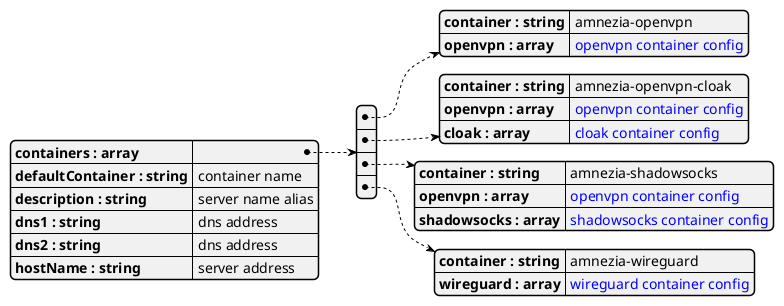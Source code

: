@startjson
{
   "containers : array": 
   [
        {
            "container : string": "amnezia-openvpn",
            "openvpn : array": "<color:blue>openvpn container config"
        },
        {
            "container : string": "amnezia-openvpn-cloak",
            "openvpn : array": "<color:blue>openvpn container config",
            "cloak : array": "<color:blue>cloak container config"
        },
        {
            "container : string": "amnezia-shadowsocks",
            "openvpn : array": "<color:blue>openvpn container config",
            "shadowsocks : array": "<color:blue>shadowsocks container config"
        },
        {
            "container : string": "amnezia-wireguard",
            "wireguard : array": "<color:blue>wireguard container config"
        }
   ],
    "defaultContainer : string": "container name",
    "description : string": "server name alias",
    "dns1 : string": "dns address",
    "dns2 : string": "dns address",
    "hostName : string": "server address"
}
@endjson
